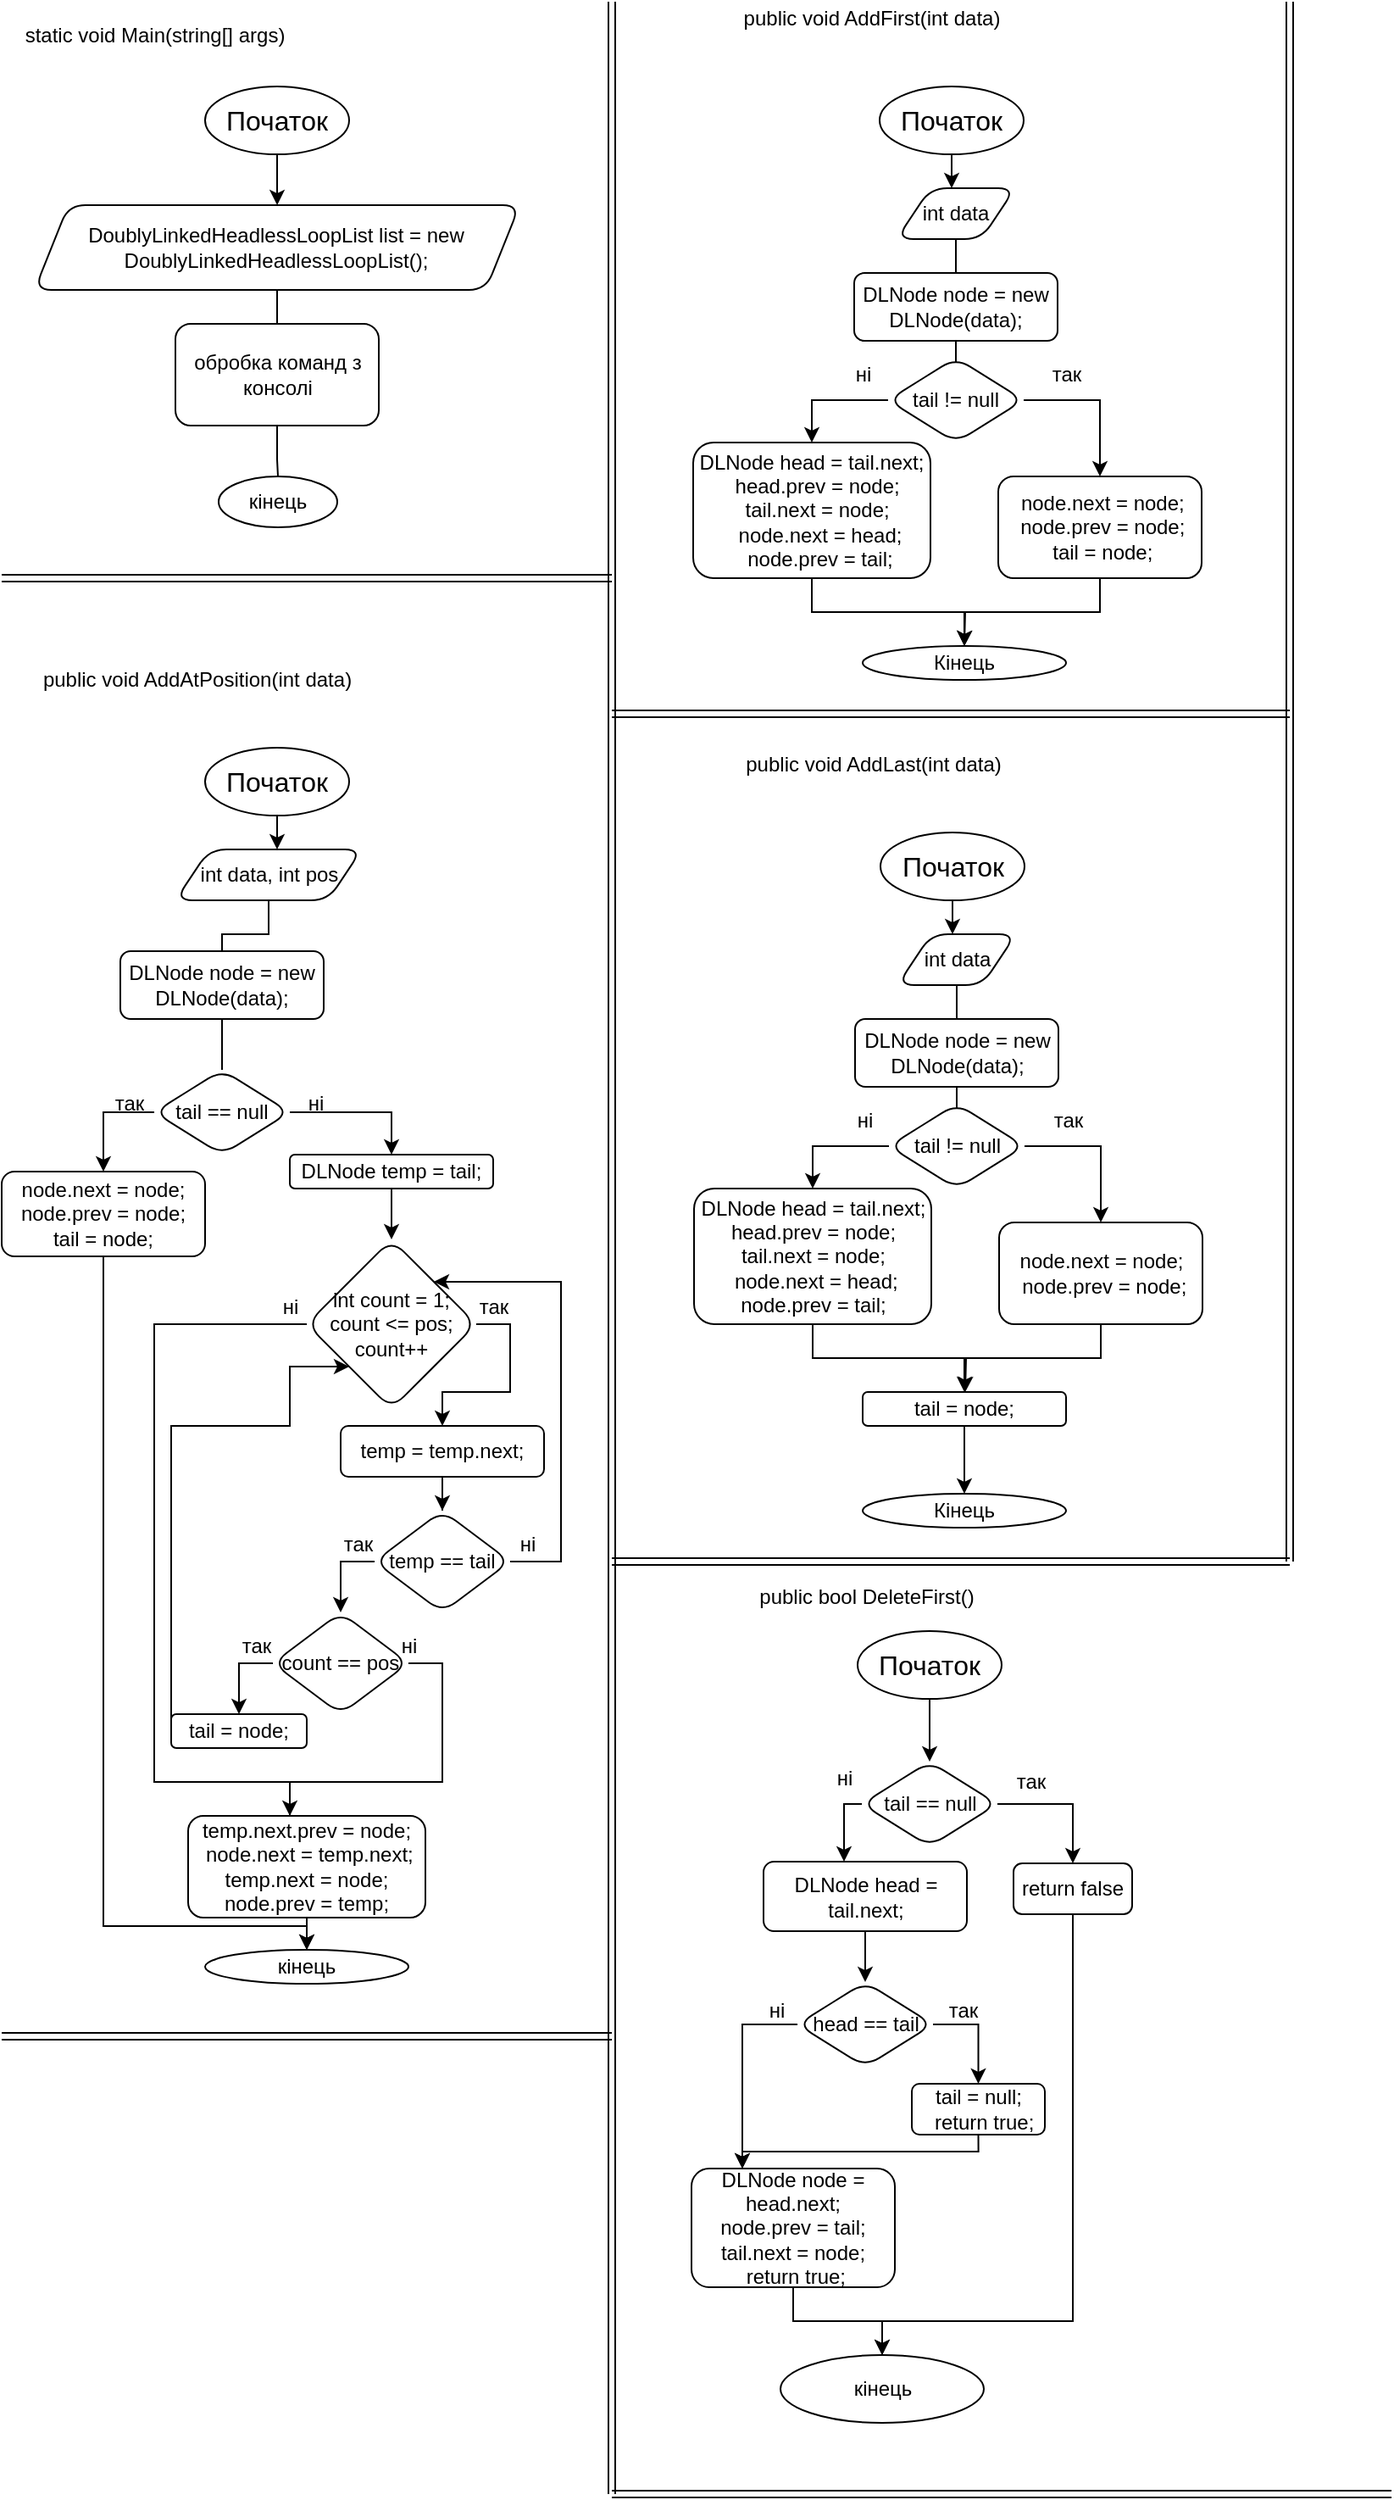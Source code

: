 <mxfile version="15.9.6" type="github">
  <diagram id="cAZcsh5Gasm24qDNnj0R" name="Page-1">
    <mxGraphModel dx="518" dy="669" grid="1" gridSize="10" guides="1" tooltips="1" connect="1" arrows="1" fold="1" page="1" pageScale="1" pageWidth="827" pageHeight="1169" math="0" shadow="0">
      <root>
        <mxCell id="0" />
        <mxCell id="1" parent="0" />
        <mxCell id="zkvn1Yk3bQo1fb0iyatj-9" style="edgeStyle=orthogonalEdgeStyle;rounded=0;orthogonalLoop=1;jettySize=auto;html=1;exitX=0.5;exitY=1;exitDx=0;exitDy=0;" edge="1" parent="1" source="zkvn1Yk3bQo1fb0iyatj-2" target="zkvn1Yk3bQo1fb0iyatj-10">
          <mxGeometry relative="1" as="geometry">
            <mxPoint x="130" y="120" as="targetPoint" />
          </mxGeometry>
        </mxCell>
        <mxCell id="zkvn1Yk3bQo1fb0iyatj-2" value="Початок" style="ellipse;whiteSpace=wrap;html=1;fontSize=16;strokeWidth=1;" vertex="1" parent="1">
          <mxGeometry x="120.0" y="50.0" width="85" height="40" as="geometry" />
        </mxCell>
        <mxCell id="zkvn1Yk3bQo1fb0iyatj-8" value="static void Main(string[] args)" style="text;html=1;align=center;verticalAlign=middle;resizable=0;points=[];autosize=1;strokeColor=none;fillColor=none;" vertex="1" parent="1">
          <mxGeometry x="5" y="10" width="170" height="20" as="geometry" />
        </mxCell>
        <mxCell id="zkvn1Yk3bQo1fb0iyatj-16" style="edgeStyle=orthogonalEdgeStyle;rounded=0;orthogonalLoop=1;jettySize=auto;html=1;exitX=0.5;exitY=1;exitDx=0;exitDy=0;entryX=0.5;entryY=0;entryDx=0;entryDy=0;endArrow=none;endFill=0;" edge="1" parent="1" source="zkvn1Yk3bQo1fb0iyatj-10" target="zkvn1Yk3bQo1fb0iyatj-12">
          <mxGeometry relative="1" as="geometry" />
        </mxCell>
        <mxCell id="zkvn1Yk3bQo1fb0iyatj-10" value="DoublyLinkedHeadlessLoopList list = new DoublyLinkedHeadlessLoopList();" style="shape=parallelogram;perimeter=parallelogramPerimeter;whiteSpace=wrap;html=1;fixedSize=1;rounded=1;" vertex="1" parent="1">
          <mxGeometry x="19.38" y="120" width="286.25" height="50" as="geometry" />
        </mxCell>
        <mxCell id="zkvn1Yk3bQo1fb0iyatj-17" style="edgeStyle=orthogonalEdgeStyle;rounded=0;orthogonalLoop=1;jettySize=auto;html=1;exitX=0.5;exitY=1;exitDx=0;exitDy=0;endArrow=none;endFill=0;" edge="1" parent="1" source="zkvn1Yk3bQo1fb0iyatj-12" target="zkvn1Yk3bQo1fb0iyatj-18">
          <mxGeometry relative="1" as="geometry">
            <mxPoint x="163" y="280" as="targetPoint" />
          </mxGeometry>
        </mxCell>
        <mxCell id="zkvn1Yk3bQo1fb0iyatj-12" value="обробка команд з консолі" style="rounded=1;whiteSpace=wrap;html=1;" vertex="1" parent="1">
          <mxGeometry x="102.5" y="190" width="120" height="60" as="geometry" />
        </mxCell>
        <mxCell id="zkvn1Yk3bQo1fb0iyatj-18" value="кінець" style="ellipse;whiteSpace=wrap;html=1;rounded=1;" vertex="1" parent="1">
          <mxGeometry x="128" y="280" width="70" height="30" as="geometry" />
        </mxCell>
        <mxCell id="zkvn1Yk3bQo1fb0iyatj-19" value="public void AddFirst(int data)" style="text;html=1;align=center;verticalAlign=middle;resizable=0;points=[];autosize=1;strokeColor=none;fillColor=none;" vertex="1" parent="1">
          <mxGeometry x="428" width="170" height="20" as="geometry" />
        </mxCell>
        <mxCell id="zkvn1Yk3bQo1fb0iyatj-22" style="edgeStyle=orthogonalEdgeStyle;rounded=0;orthogonalLoop=1;jettySize=auto;html=1;exitX=0.5;exitY=1;exitDx=0;exitDy=0;fontSize=16;endArrow=classic;endFill=1;" edge="1" source="zkvn1Yk3bQo1fb0iyatj-23" parent="1" target="zkvn1Yk3bQo1fb0iyatj-24">
          <mxGeometry relative="1" as="geometry">
            <mxPoint x="560.5" y="110" as="targetPoint" />
            <Array as="points">
              <mxPoint x="561.0" y="120.0" />
              <mxPoint x="561.0" y="120.0" />
            </Array>
          </mxGeometry>
        </mxCell>
        <mxCell id="zkvn1Yk3bQo1fb0iyatj-23" value="Початок" style="ellipse;whiteSpace=wrap;html=1;fontSize=16;strokeWidth=1;rounded=1;" vertex="1" parent="1">
          <mxGeometry x="518.0" y="50.0" width="85" height="40" as="geometry" />
        </mxCell>
        <mxCell id="zkvn1Yk3bQo1fb0iyatj-25" style="edgeStyle=orthogonalEdgeStyle;rounded=0;orthogonalLoop=1;jettySize=auto;html=1;exitX=0.5;exitY=1;exitDx=0;exitDy=0;endArrow=none;endFill=0;" edge="1" parent="1" source="zkvn1Yk3bQo1fb0iyatj-24" target="zkvn1Yk3bQo1fb0iyatj-26">
          <mxGeometry relative="1" as="geometry">
            <mxPoint x="563" y="160" as="targetPoint" />
          </mxGeometry>
        </mxCell>
        <mxCell id="zkvn1Yk3bQo1fb0iyatj-24" value="int data" style="shape=parallelogram;perimeter=parallelogramPerimeter;whiteSpace=wrap;html=1;fixedSize=1;rounded=1;" vertex="1" parent="1">
          <mxGeometry x="528" y="110" width="70" height="30" as="geometry" />
        </mxCell>
        <mxCell id="zkvn1Yk3bQo1fb0iyatj-27" style="edgeStyle=orthogonalEdgeStyle;rounded=0;orthogonalLoop=1;jettySize=auto;html=1;exitX=0.5;exitY=1;exitDx=0;exitDy=0;endArrow=none;endFill=0;" edge="1" parent="1" source="zkvn1Yk3bQo1fb0iyatj-26">
          <mxGeometry relative="1" as="geometry">
            <mxPoint x="563" y="190" as="targetPoint" />
          </mxGeometry>
        </mxCell>
        <mxCell id="zkvn1Yk3bQo1fb0iyatj-29" style="edgeStyle=orthogonalEdgeStyle;rounded=0;orthogonalLoop=1;jettySize=auto;html=1;exitX=0.5;exitY=1;exitDx=0;exitDy=0;endArrow=none;endFill=0;" edge="1" parent="1" source="zkvn1Yk3bQo1fb0iyatj-26" target="zkvn1Yk3bQo1fb0iyatj-30">
          <mxGeometry relative="1" as="geometry">
            <mxPoint x="563" y="220" as="targetPoint" />
          </mxGeometry>
        </mxCell>
        <mxCell id="zkvn1Yk3bQo1fb0iyatj-26" value="DLNode node = new DLNode(data);" style="rounded=1;whiteSpace=wrap;html=1;" vertex="1" parent="1">
          <mxGeometry x="503" y="160" width="120" height="40" as="geometry" />
        </mxCell>
        <mxCell id="zkvn1Yk3bQo1fb0iyatj-31" style="edgeStyle=orthogonalEdgeStyle;rounded=0;orthogonalLoop=1;jettySize=auto;html=1;exitX=0;exitY=0.5;exitDx=0;exitDy=0;endArrow=classic;endFill=1;" edge="1" parent="1" source="zkvn1Yk3bQo1fb0iyatj-30" target="zkvn1Yk3bQo1fb0iyatj-35">
          <mxGeometry relative="1" as="geometry">
            <mxPoint x="488" y="280" as="targetPoint" />
          </mxGeometry>
        </mxCell>
        <mxCell id="zkvn1Yk3bQo1fb0iyatj-32" style="edgeStyle=orthogonalEdgeStyle;rounded=0;orthogonalLoop=1;jettySize=auto;html=1;exitX=1;exitY=0.5;exitDx=0;exitDy=0;endArrow=classic;endFill=1;" edge="1" parent="1" source="zkvn1Yk3bQo1fb0iyatj-30" target="zkvn1Yk3bQo1fb0iyatj-36">
          <mxGeometry relative="1" as="geometry">
            <mxPoint x="648" y="280" as="targetPoint" />
          </mxGeometry>
        </mxCell>
        <mxCell id="zkvn1Yk3bQo1fb0iyatj-30" value="tail != null" style="rhombus;whiteSpace=wrap;html=1;rounded=1;" vertex="1" parent="1">
          <mxGeometry x="523" y="210" width="80" height="50" as="geometry" />
        </mxCell>
        <mxCell id="zkvn1Yk3bQo1fb0iyatj-33" value="ні" style="text;html=1;align=center;verticalAlign=middle;resizable=0;points=[];autosize=1;strokeColor=none;fillColor=none;" vertex="1" parent="1">
          <mxGeometry x="493" y="210" width="30" height="20" as="geometry" />
        </mxCell>
        <mxCell id="zkvn1Yk3bQo1fb0iyatj-34" value="так" style="text;html=1;align=center;verticalAlign=middle;resizable=0;points=[];autosize=1;strokeColor=none;fillColor=none;" vertex="1" parent="1">
          <mxGeometry x="613" y="210" width="30" height="20" as="geometry" />
        </mxCell>
        <mxCell id="zkvn1Yk3bQo1fb0iyatj-37" style="edgeStyle=orthogonalEdgeStyle;rounded=0;orthogonalLoop=1;jettySize=auto;html=1;exitX=0.5;exitY=1;exitDx=0;exitDy=0;endArrow=classic;endFill=1;" edge="1" parent="1" source="zkvn1Yk3bQo1fb0iyatj-35">
          <mxGeometry relative="1" as="geometry">
            <mxPoint x="568" y="380" as="targetPoint" />
          </mxGeometry>
        </mxCell>
        <mxCell id="zkvn1Yk3bQo1fb0iyatj-35" value="&lt;div&gt;DLNode head = tail.next;&lt;/div&gt;&lt;div&gt;&amp;nbsp; head.prev = node;&lt;/div&gt;&lt;div&gt;&amp;nbsp; tail.next = node;&lt;/div&gt;&lt;div&gt;&amp;nbsp; &amp;nbsp;node.next = head;&lt;/div&gt;&lt;div&gt;&amp;nbsp; &amp;nbsp;node.prev = tail;&lt;/div&gt;" style="rounded=1;whiteSpace=wrap;html=1;" vertex="1" parent="1">
          <mxGeometry x="408" y="260" width="140" height="80" as="geometry" />
        </mxCell>
        <mxCell id="zkvn1Yk3bQo1fb0iyatj-38" style="edgeStyle=orthogonalEdgeStyle;rounded=0;orthogonalLoop=1;jettySize=auto;html=1;exitX=0.5;exitY=1;exitDx=0;exitDy=0;endArrow=classic;endFill=1;" edge="1" parent="1" source="zkvn1Yk3bQo1fb0iyatj-36" target="zkvn1Yk3bQo1fb0iyatj-39">
          <mxGeometry relative="1" as="geometry">
            <mxPoint x="568" y="380" as="targetPoint" />
          </mxGeometry>
        </mxCell>
        <mxCell id="zkvn1Yk3bQo1fb0iyatj-36" value="&lt;div&gt;&amp;nbsp;node.next = node;&lt;/div&gt;&lt;div&gt;&amp;nbsp;node.prev = node;&lt;/div&gt;&lt;div&gt;&amp;nbsp;tail = node;&lt;/div&gt;" style="rounded=1;whiteSpace=wrap;html=1;" vertex="1" parent="1">
          <mxGeometry x="588" y="280" width="120" height="60" as="geometry" />
        </mxCell>
        <mxCell id="zkvn1Yk3bQo1fb0iyatj-39" value="Кінець" style="ellipse;whiteSpace=wrap;html=1;rounded=1;" vertex="1" parent="1">
          <mxGeometry x="508" y="380" width="120" height="20" as="geometry" />
        </mxCell>
        <mxCell id="zkvn1Yk3bQo1fb0iyatj-40" value="public void AddLast(int data)" style="text;html=1;align=center;verticalAlign=middle;resizable=0;points=[];autosize=1;strokeColor=none;fillColor=none;" vertex="1" parent="1">
          <mxGeometry x="428.5" y="440" width="170" height="20" as="geometry" />
        </mxCell>
        <mxCell id="zkvn1Yk3bQo1fb0iyatj-41" style="edgeStyle=orthogonalEdgeStyle;rounded=0;orthogonalLoop=1;jettySize=auto;html=1;exitX=0.5;exitY=1;exitDx=0;exitDy=0;fontSize=16;endArrow=classic;endFill=1;" edge="1" source="zkvn1Yk3bQo1fb0iyatj-42" target="zkvn1Yk3bQo1fb0iyatj-44" parent="1">
          <mxGeometry relative="1" as="geometry">
            <mxPoint x="561.0" y="550" as="targetPoint" />
            <Array as="points">
              <mxPoint x="561.5" y="560.0" />
              <mxPoint x="561.5" y="560.0" />
            </Array>
          </mxGeometry>
        </mxCell>
        <mxCell id="zkvn1Yk3bQo1fb0iyatj-42" value="Початок" style="ellipse;whiteSpace=wrap;html=1;fontSize=16;strokeWidth=1;rounded=1;" vertex="1" parent="1">
          <mxGeometry x="518.5" y="490.0" width="85" height="40" as="geometry" />
        </mxCell>
        <mxCell id="zkvn1Yk3bQo1fb0iyatj-43" style="edgeStyle=orthogonalEdgeStyle;rounded=0;orthogonalLoop=1;jettySize=auto;html=1;exitX=0.5;exitY=1;exitDx=0;exitDy=0;endArrow=none;endFill=0;" edge="1" source="zkvn1Yk3bQo1fb0iyatj-44" target="zkvn1Yk3bQo1fb0iyatj-47" parent="1">
          <mxGeometry relative="1" as="geometry">
            <mxPoint x="563.5" y="600" as="targetPoint" />
          </mxGeometry>
        </mxCell>
        <mxCell id="zkvn1Yk3bQo1fb0iyatj-44" value="int data" style="shape=parallelogram;perimeter=parallelogramPerimeter;whiteSpace=wrap;html=1;fixedSize=1;rounded=1;" vertex="1" parent="1">
          <mxGeometry x="528.5" y="550" width="70" height="30" as="geometry" />
        </mxCell>
        <mxCell id="zkvn1Yk3bQo1fb0iyatj-45" style="edgeStyle=orthogonalEdgeStyle;rounded=0;orthogonalLoop=1;jettySize=auto;html=1;exitX=0.5;exitY=1;exitDx=0;exitDy=0;endArrow=none;endFill=0;" edge="1" source="zkvn1Yk3bQo1fb0iyatj-47" parent="1">
          <mxGeometry relative="1" as="geometry">
            <mxPoint x="563.5" y="630" as="targetPoint" />
          </mxGeometry>
        </mxCell>
        <mxCell id="zkvn1Yk3bQo1fb0iyatj-46" style="edgeStyle=orthogonalEdgeStyle;rounded=0;orthogonalLoop=1;jettySize=auto;html=1;exitX=0.5;exitY=1;exitDx=0;exitDy=0;endArrow=none;endFill=0;" edge="1" source="zkvn1Yk3bQo1fb0iyatj-47" target="zkvn1Yk3bQo1fb0iyatj-50" parent="1">
          <mxGeometry relative="1" as="geometry">
            <mxPoint x="563.5" y="660" as="targetPoint" />
          </mxGeometry>
        </mxCell>
        <mxCell id="zkvn1Yk3bQo1fb0iyatj-47" value="DLNode node = new DLNode(data);" style="rounded=1;whiteSpace=wrap;html=1;" vertex="1" parent="1">
          <mxGeometry x="503.5" y="600" width="120" height="40" as="geometry" />
        </mxCell>
        <mxCell id="zkvn1Yk3bQo1fb0iyatj-48" style="edgeStyle=orthogonalEdgeStyle;rounded=0;orthogonalLoop=1;jettySize=auto;html=1;exitX=0;exitY=0.5;exitDx=0;exitDy=0;endArrow=classic;endFill=1;" edge="1" source="zkvn1Yk3bQo1fb0iyatj-50" target="zkvn1Yk3bQo1fb0iyatj-54" parent="1">
          <mxGeometry relative="1" as="geometry">
            <mxPoint x="488.5" y="720" as="targetPoint" />
          </mxGeometry>
        </mxCell>
        <mxCell id="zkvn1Yk3bQo1fb0iyatj-49" style="edgeStyle=orthogonalEdgeStyle;rounded=0;orthogonalLoop=1;jettySize=auto;html=1;exitX=1;exitY=0.5;exitDx=0;exitDy=0;endArrow=classic;endFill=1;" edge="1" source="zkvn1Yk3bQo1fb0iyatj-50" target="zkvn1Yk3bQo1fb0iyatj-56" parent="1">
          <mxGeometry relative="1" as="geometry">
            <mxPoint x="648.5" y="720" as="targetPoint" />
          </mxGeometry>
        </mxCell>
        <mxCell id="zkvn1Yk3bQo1fb0iyatj-50" value="tail != null" style="rhombus;whiteSpace=wrap;html=1;rounded=1;" vertex="1" parent="1">
          <mxGeometry x="523.5" y="650" width="80" height="50" as="geometry" />
        </mxCell>
        <mxCell id="zkvn1Yk3bQo1fb0iyatj-51" value="ні" style="text;html=1;align=center;verticalAlign=middle;resizable=0;points=[];autosize=1;strokeColor=none;fillColor=none;" vertex="1" parent="1">
          <mxGeometry x="493.5" y="650" width="30" height="20" as="geometry" />
        </mxCell>
        <mxCell id="zkvn1Yk3bQo1fb0iyatj-52" value="так" style="text;html=1;align=center;verticalAlign=middle;resizable=0;points=[];autosize=1;strokeColor=none;fillColor=none;" vertex="1" parent="1">
          <mxGeometry x="613.5" y="650" width="30" height="20" as="geometry" />
        </mxCell>
        <mxCell id="zkvn1Yk3bQo1fb0iyatj-53" style="edgeStyle=orthogonalEdgeStyle;rounded=0;orthogonalLoop=1;jettySize=auto;html=1;exitX=0.5;exitY=1;exitDx=0;exitDy=0;endArrow=classic;endFill=1;" edge="1" source="zkvn1Yk3bQo1fb0iyatj-54" parent="1">
          <mxGeometry relative="1" as="geometry">
            <mxPoint x="568.5" y="820" as="targetPoint" />
          </mxGeometry>
        </mxCell>
        <mxCell id="zkvn1Yk3bQo1fb0iyatj-54" value="&lt;div&gt;DLNode head = tail.next;&lt;/div&gt;&lt;div&gt;head.prev = node;&lt;/div&gt;&lt;div&gt;tail.next = node;&lt;/div&gt;&lt;div&gt;&amp;nbsp;node.next = head;&lt;/div&gt;&lt;div&gt;node.prev = tail;&lt;/div&gt;" style="rounded=1;whiteSpace=wrap;html=1;" vertex="1" parent="1">
          <mxGeometry x="408.5" y="700" width="140" height="80" as="geometry" />
        </mxCell>
        <mxCell id="zkvn1Yk3bQo1fb0iyatj-55" style="edgeStyle=orthogonalEdgeStyle;rounded=0;orthogonalLoop=1;jettySize=auto;html=1;exitX=0.5;exitY=1;exitDx=0;exitDy=0;endArrow=classic;endFill=1;" edge="1" source="zkvn1Yk3bQo1fb0iyatj-56" target="zkvn1Yk3bQo1fb0iyatj-58" parent="1">
          <mxGeometry relative="1" as="geometry">
            <mxPoint x="568.5" y="820.0" as="targetPoint" />
          </mxGeometry>
        </mxCell>
        <mxCell id="zkvn1Yk3bQo1fb0iyatj-56" value="&lt;div&gt;node.next = node;&lt;/div&gt;&lt;div&gt;&amp;nbsp;node.prev = node;&lt;/div&gt;" style="rounded=1;whiteSpace=wrap;html=1;" vertex="1" parent="1">
          <mxGeometry x="588.5" y="720" width="120" height="60" as="geometry" />
        </mxCell>
        <mxCell id="zkvn1Yk3bQo1fb0iyatj-59" style="edgeStyle=orthogonalEdgeStyle;rounded=0;orthogonalLoop=1;jettySize=auto;html=1;exitX=0.5;exitY=1;exitDx=0;exitDy=0;endArrow=classic;endFill=1;" edge="1" parent="1" source="zkvn1Yk3bQo1fb0iyatj-58" target="zkvn1Yk3bQo1fb0iyatj-60">
          <mxGeometry relative="1" as="geometry">
            <mxPoint x="568" y="870.0" as="targetPoint" />
          </mxGeometry>
        </mxCell>
        <mxCell id="zkvn1Yk3bQo1fb0iyatj-58" value="tail = node;" style="rounded=1;whiteSpace=wrap;html=1;" vertex="1" parent="1">
          <mxGeometry x="508" y="820" width="120" height="20" as="geometry" />
        </mxCell>
        <mxCell id="zkvn1Yk3bQo1fb0iyatj-60" value="Кінець" style="ellipse;whiteSpace=wrap;html=1;rounded=1;" vertex="1" parent="1">
          <mxGeometry x="508" y="880" width="120" height="20" as="geometry" />
        </mxCell>
        <mxCell id="zkvn1Yk3bQo1fb0iyatj-65" value="public void AddAtPosition(int data)" style="text;html=1;align=center;verticalAlign=middle;resizable=0;points=[];autosize=1;strokeColor=none;fillColor=none;" vertex="1" parent="1">
          <mxGeometry x="15" y="390" width="200" height="20" as="geometry" />
        </mxCell>
        <mxCell id="zkvn1Yk3bQo1fb0iyatj-66" style="edgeStyle=orthogonalEdgeStyle;rounded=0;orthogonalLoop=1;jettySize=auto;html=1;exitX=0.5;exitY=1;exitDx=0;exitDy=0;fontSize=16;endArrow=classic;endFill=1;" edge="1" source="zkvn1Yk3bQo1fb0iyatj-67" target="zkvn1Yk3bQo1fb0iyatj-69" parent="1">
          <mxGeometry relative="1" as="geometry">
            <mxPoint x="162.5" y="500" as="targetPoint" />
            <Array as="points">
              <mxPoint x="163.0" y="510.0" />
              <mxPoint x="163.0" y="510.0" />
            </Array>
          </mxGeometry>
        </mxCell>
        <mxCell id="zkvn1Yk3bQo1fb0iyatj-67" value="Початок" style="ellipse;whiteSpace=wrap;html=1;fontSize=16;strokeWidth=1;rounded=1;" vertex="1" parent="1">
          <mxGeometry x="120.0" y="440.0" width="85" height="40" as="geometry" />
        </mxCell>
        <mxCell id="zkvn1Yk3bQo1fb0iyatj-68" style="edgeStyle=orthogonalEdgeStyle;rounded=0;orthogonalLoop=1;jettySize=auto;html=1;exitX=0.5;exitY=1;exitDx=0;exitDy=0;endArrow=none;endFill=0;" edge="1" source="zkvn1Yk3bQo1fb0iyatj-69" parent="1" target="zkvn1Yk3bQo1fb0iyatj-72">
          <mxGeometry relative="1" as="geometry">
            <mxPoint x="157.529" y="550.03" as="targetPoint" />
          </mxGeometry>
        </mxCell>
        <mxCell id="zkvn1Yk3bQo1fb0iyatj-69" value="int data, int pos" style="shape=parallelogram;perimeter=parallelogramPerimeter;whiteSpace=wrap;html=1;fixedSize=1;rounded=1;" vertex="1" parent="1">
          <mxGeometry x="102.5" y="500" width="110" height="30" as="geometry" />
        </mxCell>
        <mxCell id="zkvn1Yk3bQo1fb0iyatj-73" style="edgeStyle=orthogonalEdgeStyle;rounded=0;orthogonalLoop=1;jettySize=auto;html=1;exitX=0.5;exitY=1;exitDx=0;exitDy=0;endArrow=none;endFill=0;" edge="1" parent="1" source="zkvn1Yk3bQo1fb0iyatj-72" target="zkvn1Yk3bQo1fb0iyatj-74">
          <mxGeometry relative="1" as="geometry">
            <mxPoint x="130.235" y="630.0" as="targetPoint" />
          </mxGeometry>
        </mxCell>
        <mxCell id="zkvn1Yk3bQo1fb0iyatj-72" value="DLNode node = new DLNode(data);" style="rounded=1;whiteSpace=wrap;html=1;" vertex="1" parent="1">
          <mxGeometry x="70" y="560" width="120" height="40" as="geometry" />
        </mxCell>
        <mxCell id="zkvn1Yk3bQo1fb0iyatj-75" style="edgeStyle=orthogonalEdgeStyle;rounded=0;orthogonalLoop=1;jettySize=auto;html=1;exitX=0;exitY=0.5;exitDx=0;exitDy=0;endArrow=classic;endFill=1;" edge="1" parent="1" source="zkvn1Yk3bQo1fb0iyatj-74" target="zkvn1Yk3bQo1fb0iyatj-79">
          <mxGeometry relative="1" as="geometry">
            <mxPoint x="40" y="700.0" as="targetPoint" />
          </mxGeometry>
        </mxCell>
        <mxCell id="zkvn1Yk3bQo1fb0iyatj-76" style="edgeStyle=orthogonalEdgeStyle;rounded=0;orthogonalLoop=1;jettySize=auto;html=1;exitX=1;exitY=0.5;exitDx=0;exitDy=0;endArrow=classic;endFill=1;" edge="1" parent="1" source="zkvn1Yk3bQo1fb0iyatj-74" target="zkvn1Yk3bQo1fb0iyatj-80">
          <mxGeometry relative="1" as="geometry">
            <mxPoint x="210" y="700.0" as="targetPoint" />
          </mxGeometry>
        </mxCell>
        <mxCell id="zkvn1Yk3bQo1fb0iyatj-74" value="tail == null" style="rhombus;whiteSpace=wrap;html=1;rounded=1;" vertex="1" parent="1">
          <mxGeometry x="90" y="630" width="80" height="50" as="geometry" />
        </mxCell>
        <mxCell id="zkvn1Yk3bQo1fb0iyatj-77" value="ні" style="text;html=1;align=center;verticalAlign=middle;resizable=0;points=[];autosize=1;strokeColor=none;fillColor=none;" vertex="1" parent="1">
          <mxGeometry x="170" y="640" width="30" height="20" as="geometry" />
        </mxCell>
        <mxCell id="zkvn1Yk3bQo1fb0iyatj-78" value="так" style="text;html=1;align=center;verticalAlign=middle;resizable=0;points=[];autosize=1;strokeColor=none;fillColor=none;" vertex="1" parent="1">
          <mxGeometry x="60" y="640" width="30" height="20" as="geometry" />
        </mxCell>
        <mxCell id="zkvn1Yk3bQo1fb0iyatj-105" style="edgeStyle=orthogonalEdgeStyle;rounded=0;orthogonalLoop=1;jettySize=auto;html=1;exitX=0.5;exitY=1;exitDx=0;exitDy=0;entryX=0.5;entryY=0;entryDx=0;entryDy=0;endArrow=classic;endFill=1;" edge="1" parent="1" target="zkvn1Yk3bQo1fb0iyatj-104">
          <mxGeometry relative="1" as="geometry">
            <mxPoint x="60" y="735" as="sourcePoint" />
            <mxPoint x="180" y="1152" as="targetPoint" />
            <Array as="points">
              <mxPoint x="60" y="1135" />
              <mxPoint x="180" y="1135" />
            </Array>
          </mxGeometry>
        </mxCell>
        <mxCell id="zkvn1Yk3bQo1fb0iyatj-79" value="&lt;div&gt;node.next = node;&lt;/div&gt;&lt;div&gt;node.prev = node;&lt;/div&gt;&lt;div&gt;&lt;span&gt;tail = node;&lt;/span&gt;&lt;/div&gt;" style="rounded=1;whiteSpace=wrap;html=1;" vertex="1" parent="1">
          <mxGeometry y="690" width="120" height="50" as="geometry" />
        </mxCell>
        <mxCell id="zkvn1Yk3bQo1fb0iyatj-81" style="edgeStyle=orthogonalEdgeStyle;rounded=0;orthogonalLoop=1;jettySize=auto;html=1;exitX=0.5;exitY=1;exitDx=0;exitDy=0;endArrow=classic;endFill=1;" edge="1" parent="1" source="zkvn1Yk3bQo1fb0iyatj-80" target="zkvn1Yk3bQo1fb0iyatj-82">
          <mxGeometry relative="1" as="geometry">
            <mxPoint x="230.235" y="730.0" as="targetPoint" />
          </mxGeometry>
        </mxCell>
        <mxCell id="zkvn1Yk3bQo1fb0iyatj-80" value="DLNode temp = tail;" style="rounded=1;whiteSpace=wrap;html=1;" vertex="1" parent="1">
          <mxGeometry x="170" y="680" width="120" height="20" as="geometry" />
        </mxCell>
        <mxCell id="zkvn1Yk3bQo1fb0iyatj-84" style="edgeStyle=orthogonalEdgeStyle;rounded=0;orthogonalLoop=1;jettySize=auto;html=1;exitX=1;exitY=0.5;exitDx=0;exitDy=0;endArrow=classic;endFill=1;" edge="1" parent="1" source="zkvn1Yk3bQo1fb0iyatj-82" target="zkvn1Yk3bQo1fb0iyatj-87">
          <mxGeometry relative="1" as="geometry">
            <mxPoint x="310" y="840.0" as="targetPoint" />
            <Array as="points">
              <mxPoint x="300" y="780" />
              <mxPoint x="300" y="820" />
              <mxPoint x="260" y="820" />
            </Array>
          </mxGeometry>
        </mxCell>
        <mxCell id="zkvn1Yk3bQo1fb0iyatj-85" style="edgeStyle=orthogonalEdgeStyle;rounded=0;orthogonalLoop=1;jettySize=auto;html=1;exitX=0;exitY=0.5;exitDx=0;exitDy=0;endArrow=classic;endFill=1;" edge="1" parent="1" source="zkvn1Yk3bQo1fb0iyatj-82">
          <mxGeometry relative="1" as="geometry">
            <mxPoint x="170" y="1080" as="targetPoint" />
            <Array as="points">
              <mxPoint x="90" y="780" />
              <mxPoint x="90" y="1050" />
              <mxPoint x="170" y="1050" />
            </Array>
          </mxGeometry>
        </mxCell>
        <mxCell id="zkvn1Yk3bQo1fb0iyatj-82" value="int count = 1; count &amp;lt;= pos; count++" style="rhombus;whiteSpace=wrap;html=1;rounded=1;arcSize=21;" vertex="1" parent="1">
          <mxGeometry x="180" y="730" width="100" height="100" as="geometry" />
        </mxCell>
        <mxCell id="zkvn1Yk3bQo1fb0iyatj-86" value="так" style="text;html=1;align=center;verticalAlign=middle;resizable=0;points=[];autosize=1;strokeColor=none;fillColor=none;" vertex="1" parent="1">
          <mxGeometry x="275" y="760" width="30" height="20" as="geometry" />
        </mxCell>
        <mxCell id="zkvn1Yk3bQo1fb0iyatj-88" style="edgeStyle=orthogonalEdgeStyle;rounded=0;orthogonalLoop=1;jettySize=auto;html=1;exitX=0.5;exitY=1;exitDx=0;exitDy=0;endArrow=classic;endFill=1;" edge="1" parent="1" source="zkvn1Yk3bQo1fb0iyatj-87" target="zkvn1Yk3bQo1fb0iyatj-89">
          <mxGeometry relative="1" as="geometry">
            <mxPoint x="259.647" y="900.0" as="targetPoint" />
          </mxGeometry>
        </mxCell>
        <mxCell id="zkvn1Yk3bQo1fb0iyatj-87" value="temp = temp.next;" style="rounded=1;whiteSpace=wrap;html=1;" vertex="1" parent="1">
          <mxGeometry x="200" y="840" width="120" height="30" as="geometry" />
        </mxCell>
        <mxCell id="zkvn1Yk3bQo1fb0iyatj-90" style="edgeStyle=orthogonalEdgeStyle;rounded=0;orthogonalLoop=1;jettySize=auto;html=1;exitX=0;exitY=0.5;exitDx=0;exitDy=0;endArrow=classic;endFill=1;" edge="1" parent="1" source="zkvn1Yk3bQo1fb0iyatj-89" target="zkvn1Yk3bQo1fb0iyatj-94">
          <mxGeometry relative="1" as="geometry">
            <mxPoint x="200" y="950.0" as="targetPoint" />
          </mxGeometry>
        </mxCell>
        <mxCell id="zkvn1Yk3bQo1fb0iyatj-91" style="edgeStyle=orthogonalEdgeStyle;rounded=0;orthogonalLoop=1;jettySize=auto;html=1;exitX=1;exitY=0.5;exitDx=0;exitDy=0;endArrow=classic;endFill=1;entryX=1;entryY=0;entryDx=0;entryDy=0;" edge="1" parent="1" source="zkvn1Yk3bQo1fb0iyatj-89" target="zkvn1Yk3bQo1fb0iyatj-82">
          <mxGeometry relative="1" as="geometry">
            <mxPoint x="320" y="950.0" as="targetPoint" />
            <Array as="points">
              <mxPoint x="330" y="920" />
              <mxPoint x="330" y="755" />
            </Array>
          </mxGeometry>
        </mxCell>
        <mxCell id="zkvn1Yk3bQo1fb0iyatj-89" value="temp == tail" style="rhombus;whiteSpace=wrap;html=1;rounded=1;" vertex="1" parent="1">
          <mxGeometry x="220" y="890" width="80" height="60" as="geometry" />
        </mxCell>
        <mxCell id="zkvn1Yk3bQo1fb0iyatj-92" value="так" style="text;html=1;align=center;verticalAlign=middle;resizable=0;points=[];autosize=1;strokeColor=none;fillColor=none;" vertex="1" parent="1">
          <mxGeometry x="195" y="900" width="30" height="20" as="geometry" />
        </mxCell>
        <mxCell id="zkvn1Yk3bQo1fb0iyatj-93" value="ні" style="text;html=1;align=center;verticalAlign=middle;resizable=0;points=[];autosize=1;strokeColor=none;fillColor=none;" vertex="1" parent="1">
          <mxGeometry x="295" y="900" width="30" height="20" as="geometry" />
        </mxCell>
        <mxCell id="zkvn1Yk3bQo1fb0iyatj-95" style="edgeStyle=orthogonalEdgeStyle;rounded=0;orthogonalLoop=1;jettySize=auto;html=1;exitX=0;exitY=0.5;exitDx=0;exitDy=0;endArrow=classic;endFill=1;" edge="1" parent="1" source="zkvn1Yk3bQo1fb0iyatj-94" target="zkvn1Yk3bQo1fb0iyatj-99">
          <mxGeometry relative="1" as="geometry">
            <mxPoint x="140" y="1020.0" as="targetPoint" />
          </mxGeometry>
        </mxCell>
        <mxCell id="zkvn1Yk3bQo1fb0iyatj-96" style="edgeStyle=orthogonalEdgeStyle;rounded=0;orthogonalLoop=1;jettySize=auto;html=1;exitX=1;exitY=0.5;exitDx=0;exitDy=0;endArrow=classic;endFill=1;" edge="1" parent="1" source="zkvn1Yk3bQo1fb0iyatj-94" target="zkvn1Yk3bQo1fb0iyatj-102">
          <mxGeometry relative="1" as="geometry">
            <mxPoint x="170" y="1080" as="targetPoint" />
            <Array as="points">
              <mxPoint x="260" y="980" />
              <mxPoint x="260" y="1050" />
              <mxPoint x="170" y="1050" />
            </Array>
          </mxGeometry>
        </mxCell>
        <mxCell id="zkvn1Yk3bQo1fb0iyatj-94" value="count == pos" style="rhombus;whiteSpace=wrap;html=1;rounded=1;" vertex="1" parent="1">
          <mxGeometry x="160" y="950" width="80" height="60" as="geometry" />
        </mxCell>
        <mxCell id="zkvn1Yk3bQo1fb0iyatj-97" value="так" style="text;html=1;align=center;verticalAlign=middle;resizable=0;points=[];autosize=1;strokeColor=none;fillColor=none;" vertex="1" parent="1">
          <mxGeometry x="135" y="960" width="30" height="20" as="geometry" />
        </mxCell>
        <mxCell id="zkvn1Yk3bQo1fb0iyatj-98" value="ні" style="text;html=1;align=center;verticalAlign=middle;resizable=0;points=[];autosize=1;strokeColor=none;fillColor=none;" vertex="1" parent="1">
          <mxGeometry x="225" y="960" width="30" height="20" as="geometry" />
        </mxCell>
        <mxCell id="zkvn1Yk3bQo1fb0iyatj-101" style="edgeStyle=orthogonalEdgeStyle;rounded=0;orthogonalLoop=1;jettySize=auto;html=1;exitX=0;exitY=0.5;exitDx=0;exitDy=0;endArrow=classic;endFill=1;entryX=0;entryY=1;entryDx=0;entryDy=0;" edge="1" parent="1" source="zkvn1Yk3bQo1fb0iyatj-99" target="zkvn1Yk3bQo1fb0iyatj-82">
          <mxGeometry relative="1" as="geometry">
            <mxPoint x="230" y="710" as="targetPoint" />
            <Array as="points">
              <mxPoint x="100" y="840" />
              <mxPoint x="170" y="840" />
              <mxPoint x="170" y="805" />
            </Array>
          </mxGeometry>
        </mxCell>
        <mxCell id="zkvn1Yk3bQo1fb0iyatj-99" value="tail = node;" style="rounded=1;whiteSpace=wrap;html=1;" vertex="1" parent="1">
          <mxGeometry x="100" y="1010" width="80" height="20" as="geometry" />
        </mxCell>
        <mxCell id="zkvn1Yk3bQo1fb0iyatj-100" value="ні" style="text;html=1;align=center;verticalAlign=middle;resizable=0;points=[];autosize=1;strokeColor=none;fillColor=none;" vertex="1" parent="1">
          <mxGeometry x="155" y="760" width="30" height="20" as="geometry" />
        </mxCell>
        <mxCell id="zkvn1Yk3bQo1fb0iyatj-103" style="edgeStyle=orthogonalEdgeStyle;rounded=0;orthogonalLoop=1;jettySize=auto;html=1;exitX=0.5;exitY=1;exitDx=0;exitDy=0;endArrow=classic;endFill=1;" edge="1" parent="1" source="zkvn1Yk3bQo1fb0iyatj-102" target="zkvn1Yk3bQo1fb0iyatj-104">
          <mxGeometry relative="1" as="geometry">
            <mxPoint x="179.647" y="1150" as="targetPoint" />
          </mxGeometry>
        </mxCell>
        <mxCell id="zkvn1Yk3bQo1fb0iyatj-102" value="&lt;div&gt;temp.next.prev = node;&lt;/div&gt;&lt;div&gt;&amp;nbsp;node.next = temp.next;&lt;/div&gt;&lt;div&gt;temp.next = node;&lt;/div&gt;&lt;div&gt;node.prev = temp;&lt;/div&gt;" style="rounded=1;whiteSpace=wrap;html=1;" vertex="1" parent="1">
          <mxGeometry x="110" y="1070" width="140" height="60" as="geometry" />
        </mxCell>
        <mxCell id="zkvn1Yk3bQo1fb0iyatj-104" value="кінець" style="ellipse;whiteSpace=wrap;html=1;rounded=1;" vertex="1" parent="1">
          <mxGeometry x="120" y="1149" width="120" height="20" as="geometry" />
        </mxCell>
        <mxCell id="zkvn1Yk3bQo1fb0iyatj-106" value="public bool DeleteFirst()" style="text;html=1;align=center;verticalAlign=middle;resizable=0;points=[];autosize=1;strokeColor=none;fillColor=none;" vertex="1" parent="1">
          <mxGeometry x="439.5" y="931" width="140" height="20" as="geometry" />
        </mxCell>
        <mxCell id="zkvn1Yk3bQo1fb0iyatj-109" style="edgeStyle=orthogonalEdgeStyle;rounded=0;orthogonalLoop=1;jettySize=auto;html=1;exitX=0.5;exitY=1;exitDx=0;exitDy=0;endArrow=classic;endFill=1;" edge="1" parent="1" source="zkvn1Yk3bQo1fb0iyatj-108" target="zkvn1Yk3bQo1fb0iyatj-118">
          <mxGeometry relative="1" as="geometry">
            <mxPoint x="548" y="1021" as="targetPoint" />
          </mxGeometry>
        </mxCell>
        <mxCell id="zkvn1Yk3bQo1fb0iyatj-108" value="Початок" style="ellipse;whiteSpace=wrap;html=1;fontSize=16;strokeWidth=1;rounded=1;" vertex="1" parent="1">
          <mxGeometry x="505.0" y="961.0" width="85" height="40" as="geometry" />
        </mxCell>
        <mxCell id="zkvn1Yk3bQo1fb0iyatj-110" value="" style="shape=link;html=1;rounded=0;endArrow=classic;endFill=1;" edge="1" parent="1">
          <mxGeometry width="100" relative="1" as="geometry">
            <mxPoint y="340" as="sourcePoint" />
            <mxPoint x="360" y="340" as="targetPoint" />
          </mxGeometry>
        </mxCell>
        <mxCell id="zkvn1Yk3bQo1fb0iyatj-111" value="" style="shape=link;html=1;rounded=0;endArrow=classic;endFill=1;" edge="1" parent="1">
          <mxGeometry width="100" relative="1" as="geometry">
            <mxPoint x="360" as="sourcePoint" />
            <mxPoint x="360" y="1470" as="targetPoint" />
          </mxGeometry>
        </mxCell>
        <mxCell id="zkvn1Yk3bQo1fb0iyatj-112" value="" style="shape=link;html=1;rounded=0;endArrow=classic;endFill=1;" edge="1" parent="1">
          <mxGeometry width="100" relative="1" as="geometry">
            <mxPoint y="1200" as="sourcePoint" />
            <mxPoint x="360" y="1200" as="targetPoint" />
          </mxGeometry>
        </mxCell>
        <mxCell id="zkvn1Yk3bQo1fb0iyatj-115" value="" style="shape=link;html=1;rounded=0;endArrow=classic;endFill=1;" edge="1" parent="1">
          <mxGeometry width="100" relative="1" as="geometry">
            <mxPoint x="360" y="920" as="sourcePoint" />
            <mxPoint x="760" y="920" as="targetPoint" />
          </mxGeometry>
        </mxCell>
        <mxCell id="zkvn1Yk3bQo1fb0iyatj-116" value="" style="shape=link;html=1;rounded=0;endArrow=classic;endFill=1;" edge="1" parent="1">
          <mxGeometry width="100" relative="1" as="geometry">
            <mxPoint x="360" y="420" as="sourcePoint" />
            <mxPoint x="760" y="420" as="targetPoint" />
          </mxGeometry>
        </mxCell>
        <mxCell id="zkvn1Yk3bQo1fb0iyatj-117" value="" style="shape=link;html=1;rounded=0;endArrow=classic;endFill=1;" edge="1" parent="1">
          <mxGeometry width="100" relative="1" as="geometry">
            <mxPoint x="760" as="sourcePoint" />
            <mxPoint x="760" y="920" as="targetPoint" />
          </mxGeometry>
        </mxCell>
        <mxCell id="zkvn1Yk3bQo1fb0iyatj-120" style="edgeStyle=orthogonalEdgeStyle;rounded=0;orthogonalLoop=1;jettySize=auto;html=1;exitX=1;exitY=0.5;exitDx=0;exitDy=0;endArrow=classic;endFill=1;" edge="1" parent="1" source="zkvn1Yk3bQo1fb0iyatj-118" target="zkvn1Yk3bQo1fb0iyatj-123">
          <mxGeometry relative="1" as="geometry">
            <mxPoint x="617" y="1098" as="targetPoint" />
          </mxGeometry>
        </mxCell>
        <mxCell id="zkvn1Yk3bQo1fb0iyatj-125" style="edgeStyle=orthogonalEdgeStyle;rounded=0;orthogonalLoop=1;jettySize=auto;html=1;exitX=0;exitY=0.5;exitDx=0;exitDy=0;endArrow=classic;endFill=1;" edge="1" parent="1" source="zkvn1Yk3bQo1fb0iyatj-118" target="zkvn1Yk3bQo1fb0iyatj-126">
          <mxGeometry relative="1" as="geometry">
            <mxPoint x="487" y="1098" as="targetPoint" />
            <Array as="points">
              <mxPoint x="497" y="1063" />
            </Array>
          </mxGeometry>
        </mxCell>
        <mxCell id="zkvn1Yk3bQo1fb0iyatj-118" value="tail == null" style="rhombus;whiteSpace=wrap;html=1;rounded=1;" vertex="1" parent="1">
          <mxGeometry x="507.5" y="1038" width="80" height="50" as="geometry" />
        </mxCell>
        <mxCell id="zkvn1Yk3bQo1fb0iyatj-121" value="ні" style="text;html=1;align=center;verticalAlign=middle;resizable=0;points=[];autosize=1;strokeColor=none;fillColor=none;" vertex="1" parent="1">
          <mxGeometry x="482" y="1038" width="30" height="20" as="geometry" />
        </mxCell>
        <mxCell id="zkvn1Yk3bQo1fb0iyatj-122" value="так" style="text;html=1;align=center;verticalAlign=middle;resizable=0;points=[];autosize=1;strokeColor=none;fillColor=none;" vertex="1" parent="1">
          <mxGeometry x="592" y="1040" width="30" height="20" as="geometry" />
        </mxCell>
        <mxCell id="zkvn1Yk3bQo1fb0iyatj-138" style="edgeStyle=orthogonalEdgeStyle;rounded=0;orthogonalLoop=1;jettySize=auto;html=1;exitX=0.5;exitY=1;exitDx=0;exitDy=0;entryX=0.5;entryY=0;entryDx=0;entryDy=0;endArrow=classic;endFill=1;" edge="1" parent="1" source="zkvn1Yk3bQo1fb0iyatj-123" target="zkvn1Yk3bQo1fb0iyatj-137">
          <mxGeometry relative="1" as="geometry">
            <Array as="points">
              <mxPoint x="632" y="1368" />
              <mxPoint x="520" y="1368" />
            </Array>
          </mxGeometry>
        </mxCell>
        <mxCell id="zkvn1Yk3bQo1fb0iyatj-123" value="return false" style="rounded=1;whiteSpace=wrap;html=1;arcSize=17;" vertex="1" parent="1">
          <mxGeometry x="597" y="1098" width="70" height="30" as="geometry" />
        </mxCell>
        <mxCell id="zkvn1Yk3bQo1fb0iyatj-127" style="edgeStyle=orthogonalEdgeStyle;rounded=0;orthogonalLoop=1;jettySize=auto;html=1;exitX=0.5;exitY=1;exitDx=0;exitDy=0;endArrow=classic;endFill=1;" edge="1" parent="1" source="zkvn1Yk3bQo1fb0iyatj-126" target="zkvn1Yk3bQo1fb0iyatj-128">
          <mxGeometry relative="1" as="geometry">
            <mxPoint x="517" y="1168" as="targetPoint" />
          </mxGeometry>
        </mxCell>
        <mxCell id="zkvn1Yk3bQo1fb0iyatj-126" value="DLNode head = tail.next;" style="rounded=1;whiteSpace=wrap;html=1;" vertex="1" parent="1">
          <mxGeometry x="449.5" y="1097" width="120" height="41" as="geometry" />
        </mxCell>
        <mxCell id="zkvn1Yk3bQo1fb0iyatj-129" style="edgeStyle=orthogonalEdgeStyle;rounded=0;orthogonalLoop=1;jettySize=auto;html=1;exitX=0;exitY=0.5;exitDx=0;exitDy=0;endArrow=classic;endFill=1;" edge="1" parent="1" source="zkvn1Yk3bQo1fb0iyatj-128" target="zkvn1Yk3bQo1fb0iyatj-134">
          <mxGeometry relative="1" as="geometry">
            <mxPoint x="497" y="1248" as="targetPoint" />
            <Array as="points">
              <mxPoint x="437" y="1193" />
            </Array>
          </mxGeometry>
        </mxCell>
        <mxCell id="zkvn1Yk3bQo1fb0iyatj-130" style="edgeStyle=orthogonalEdgeStyle;rounded=0;orthogonalLoop=1;jettySize=auto;html=1;exitX=1;exitY=0.5;exitDx=0;exitDy=0;endArrow=classic;endFill=1;" edge="1" parent="1" source="zkvn1Yk3bQo1fb0iyatj-128" target="zkvn1Yk3bQo1fb0iyatj-133">
          <mxGeometry relative="1" as="geometry">
            <mxPoint x="587" y="1238" as="targetPoint" />
          </mxGeometry>
        </mxCell>
        <mxCell id="zkvn1Yk3bQo1fb0iyatj-128" value="head == tail" style="rhombus;whiteSpace=wrap;html=1;rounded=1;" vertex="1" parent="1">
          <mxGeometry x="469.5" y="1168" width="80" height="50" as="geometry" />
        </mxCell>
        <mxCell id="zkvn1Yk3bQo1fb0iyatj-131" value="ні" style="text;html=1;align=center;verticalAlign=middle;resizable=0;points=[];autosize=1;strokeColor=none;fillColor=none;" vertex="1" parent="1">
          <mxGeometry x="442" y="1175" width="30" height="20" as="geometry" />
        </mxCell>
        <mxCell id="zkvn1Yk3bQo1fb0iyatj-132" value="так" style="text;html=1;align=center;verticalAlign=middle;resizable=0;points=[];autosize=1;strokeColor=none;fillColor=none;" vertex="1" parent="1">
          <mxGeometry x="552" y="1175" width="30" height="20" as="geometry" />
        </mxCell>
        <mxCell id="zkvn1Yk3bQo1fb0iyatj-135" style="edgeStyle=orthogonalEdgeStyle;rounded=0;orthogonalLoop=1;jettySize=auto;html=1;exitX=0.5;exitY=1;exitDx=0;exitDy=0;entryX=0.25;entryY=0;entryDx=0;entryDy=0;endArrow=classic;endFill=1;" edge="1" parent="1" source="zkvn1Yk3bQo1fb0iyatj-133" target="zkvn1Yk3bQo1fb0iyatj-134">
          <mxGeometry relative="1" as="geometry">
            <Array as="points">
              <mxPoint x="576" y="1268" />
              <mxPoint x="437" y="1268" />
            </Array>
          </mxGeometry>
        </mxCell>
        <mxCell id="zkvn1Yk3bQo1fb0iyatj-133" value="&lt;div&gt;tail = null;&lt;/div&gt;&lt;div&gt;&amp;nbsp; return true;&lt;/div&gt;" style="rounded=1;whiteSpace=wrap;html=1;" vertex="1" parent="1">
          <mxGeometry x="537" y="1228" width="78.5" height="30" as="geometry" />
        </mxCell>
        <mxCell id="zkvn1Yk3bQo1fb0iyatj-136" style="edgeStyle=orthogonalEdgeStyle;rounded=0;orthogonalLoop=1;jettySize=auto;html=1;exitX=0.5;exitY=1;exitDx=0;exitDy=0;endArrow=classic;endFill=1;" edge="1" parent="1" source="zkvn1Yk3bQo1fb0iyatj-134" target="zkvn1Yk3bQo1fb0iyatj-137">
          <mxGeometry relative="1" as="geometry">
            <mxPoint x="517" y="1378" as="targetPoint" />
          </mxGeometry>
        </mxCell>
        <mxCell id="zkvn1Yk3bQo1fb0iyatj-134" value="&lt;div&gt;DLNode node = head.next;&lt;/div&gt;&lt;div&gt;&lt;span&gt;node.prev = tail;&lt;/span&gt;&lt;/div&gt;&lt;div&gt;tail.next = node;&lt;/div&gt;&lt;div&gt;&lt;span&gt;&amp;nbsp;return true;&lt;/span&gt;&lt;/div&gt;" style="rounded=1;whiteSpace=wrap;html=1;" vertex="1" parent="1">
          <mxGeometry x="407" y="1278" width="120" height="70" as="geometry" />
        </mxCell>
        <mxCell id="zkvn1Yk3bQo1fb0iyatj-137" value="кінець" style="ellipse;whiteSpace=wrap;html=1;rounded=1;" vertex="1" parent="1">
          <mxGeometry x="459.5" y="1388" width="120" height="40" as="geometry" />
        </mxCell>
        <mxCell id="zkvn1Yk3bQo1fb0iyatj-139" value="" style="shape=link;html=1;rounded=0;endArrow=classic;endFill=1;" edge="1" parent="1">
          <mxGeometry width="100" relative="1" as="geometry">
            <mxPoint x="360" y="1470" as="sourcePoint" />
            <mxPoint x="820" y="1470" as="targetPoint" />
          </mxGeometry>
        </mxCell>
      </root>
    </mxGraphModel>
  </diagram>
</mxfile>
